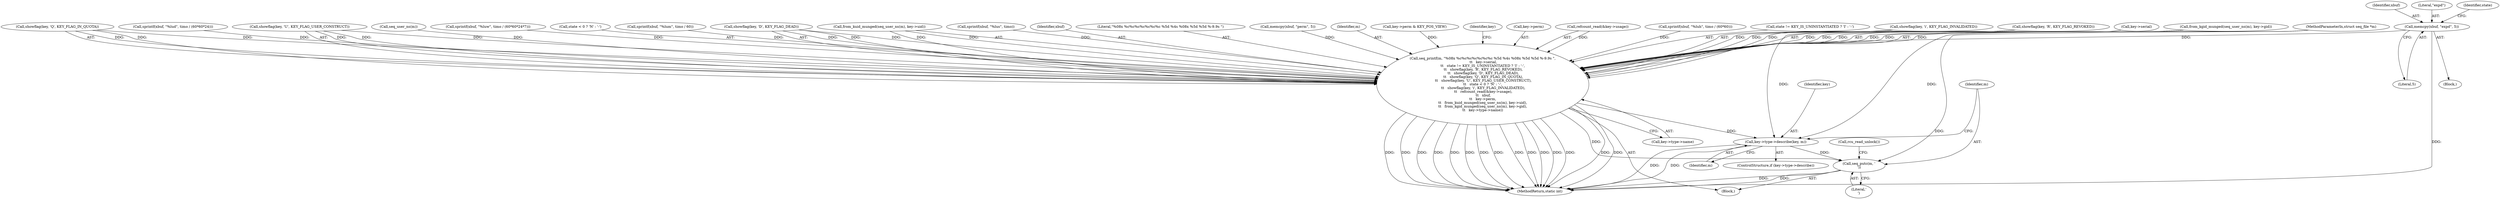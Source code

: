 digraph "0_linux_363b02dab09b3226f3bd1420dad9c72b79a42a76_12@API" {
"1000187" [label="(Call,memcpy(xbuf, \"expd\", 5))"];
"1000279" [label="(Call,seq_printf(m, \"%08x %c%c%c%c%c%c%c %5d %4s %08x %5d %5d %-9.9s \",\n \t\t   key->serial,\n\t\t   state != KEY_IS_UNINSTANTIATED ? 'I' : '-',\n \t\t   showflag(key, 'R', KEY_FLAG_REVOKED),\n \t\t   showflag(key, 'D', KEY_FLAG_DEAD),\n \t\t   showflag(key, 'Q', KEY_FLAG_IN_QUOTA),\n \t\t   showflag(key, 'U', KEY_FLAG_USER_CONSTRUCT),\n\t\t   state < 0 ? 'N' : '-',\n \t\t   showflag(key, 'i', KEY_FLAG_INVALIDATED),\n \t\t   refcount_read(&key->usage),\n \t\t   xbuf,\n\t\t   key->perm,\n\t\t   from_kuid_munged(seq_user_ns(m), key->uid),\n\t\t   from_kgid_munged(seq_user_ns(m), key->gid),\n\t\t   key->type->name))"];
"1000349" [label="(Call,key->type->describe(key, m))"];
"1000352" [label="(Call,seq_putc(m, '\n'))"];
"1000299" [label="(Call,showflag(key, 'Q', KEY_FLAG_IN_QUOTA))"];
"1000251" [label="(Call,sprintf(xbuf, \"%lud\", timo / (60*60*24)))"];
"1000358" [label="(MethodReturn,static int)"];
"1000303" [label="(Call,showflag(key, 'U', KEY_FLAG_USER_CONSTRUCT))"];
"1000333" [label="(Call,seq_user_ns(m))"];
"1000186" [label="(Block,)"];
"1000262" [label="(Call,sprintf(xbuf, \"%luw\", timo / (60*60*24*7)))"];
"1000350" [label="(Identifier,key)"];
"1000349" [label="(Call,key->type->describe(key, m))"];
"1000307" [label="(Call,state < 0 ? 'N' : '-')"];
"1000217" [label="(Call,sprintf(xbuf, \"%lum\", timo / 60))"];
"1000352" [label="(Call,seq_putc(m, '\n'))"];
"1000295" [label="(Call,showflag(key, 'D', KEY_FLAG_DEAD))"];
"1000326" [label="(Call,from_kuid_munged(seq_user_ns(m), key->uid))"];
"1000206" [label="(Call,sprintf(xbuf, \"%lus\", timo))"];
"1000338" [label="(Call,key->type->name)"];
"1000104" [label="(MethodParameterIn,struct seq_file *m)"];
"1000322" [label="(Identifier,xbuf)"];
"1000190" [label="(Literal,5)"];
"1000188" [label="(Identifier,xbuf)"];
"1000281" [label="(Literal,\"%08x %c%c%c%c%c%c%c %5d %4s %08x %5d %5d %-9.9s \")"];
"1000173" [label="(Call,memcpy(xbuf, \"perm\", 5))"];
"1000280" [label="(Identifier,m)"];
"1000189" [label="(Literal,\"expd\")"];
"1000279" [label="(Call,seq_printf(m, \"%08x %c%c%c%c%c%c%c %5d %4s %08x %5d %5d %-9.9s \",\n \t\t   key->serial,\n\t\t   state != KEY_IS_UNINSTANTIATED ? 'I' : '-',\n \t\t   showflag(key, 'R', KEY_FLAG_REVOKED),\n \t\t   showflag(key, 'D', KEY_FLAG_DEAD),\n \t\t   showflag(key, 'Q', KEY_FLAG_IN_QUOTA),\n \t\t   showflag(key, 'U', KEY_FLAG_USER_CONSTRUCT),\n\t\t   state < 0 ? 'N' : '-',\n \t\t   showflag(key, 'i', KEY_FLAG_INVALIDATED),\n \t\t   refcount_read(&key->usage),\n \t\t   xbuf,\n\t\t   key->perm,\n\t\t   from_kuid_munged(seq_user_ns(m), key->uid),\n\t\t   from_kgid_munged(seq_user_ns(m), key->gid),\n\t\t   key->type->name))"];
"1000125" [label="(Call,key->perm & KEY_POS_VIEW)"];
"1000343" [label="(ControlStructure,if (key->type->describe))"];
"1000355" [label="(Call,rcu_read_unlock())"];
"1000346" [label="(Identifier,key)"];
"1000323" [label="(Call,key->perm)"];
"1000317" [label="(Call,refcount_read(&key->usage))"];
"1000275" [label="(Identifier,state)"];
"1000232" [label="(Call,sprintf(xbuf, \"%luh\", timo / (60*60)))"];
"1000285" [label="(Call,state != KEY_IS_UNINSTANTIATED ? 'I' : '-')"];
"1000313" [label="(Call,showflag(key, 'i', KEY_FLAG_INVALIDATED))"];
"1000291" [label="(Call,showflag(key, 'R', KEY_FLAG_REVOKED))"];
"1000354" [label="(Literal,'\n')"];
"1000282" [label="(Call,key->serial)"];
"1000332" [label="(Call,from_kgid_munged(seq_user_ns(m), key->gid))"];
"1000353" [label="(Identifier,m)"];
"1000351" [label="(Identifier,m)"];
"1000106" [label="(Block,)"];
"1000187" [label="(Call,memcpy(xbuf, \"expd\", 5))"];
"1000187" -> "1000186"  [label="AST: "];
"1000187" -> "1000190"  [label="CFG: "];
"1000188" -> "1000187"  [label="AST: "];
"1000189" -> "1000187"  [label="AST: "];
"1000190" -> "1000187"  [label="AST: "];
"1000275" -> "1000187"  [label="CFG: "];
"1000187" -> "1000358"  [label="DDG: "];
"1000187" -> "1000279"  [label="DDG: "];
"1000279" -> "1000106"  [label="AST: "];
"1000279" -> "1000338"  [label="CFG: "];
"1000280" -> "1000279"  [label="AST: "];
"1000281" -> "1000279"  [label="AST: "];
"1000282" -> "1000279"  [label="AST: "];
"1000285" -> "1000279"  [label="AST: "];
"1000291" -> "1000279"  [label="AST: "];
"1000295" -> "1000279"  [label="AST: "];
"1000299" -> "1000279"  [label="AST: "];
"1000303" -> "1000279"  [label="AST: "];
"1000307" -> "1000279"  [label="AST: "];
"1000313" -> "1000279"  [label="AST: "];
"1000317" -> "1000279"  [label="AST: "];
"1000322" -> "1000279"  [label="AST: "];
"1000323" -> "1000279"  [label="AST: "];
"1000326" -> "1000279"  [label="AST: "];
"1000332" -> "1000279"  [label="AST: "];
"1000338" -> "1000279"  [label="AST: "];
"1000346" -> "1000279"  [label="CFG: "];
"1000279" -> "1000358"  [label="DDG: "];
"1000279" -> "1000358"  [label="DDG: "];
"1000279" -> "1000358"  [label="DDG: "];
"1000279" -> "1000358"  [label="DDG: "];
"1000279" -> "1000358"  [label="DDG: "];
"1000279" -> "1000358"  [label="DDG: "];
"1000279" -> "1000358"  [label="DDG: "];
"1000279" -> "1000358"  [label="DDG: "];
"1000279" -> "1000358"  [label="DDG: "];
"1000279" -> "1000358"  [label="DDG: "];
"1000279" -> "1000358"  [label="DDG: "];
"1000279" -> "1000358"  [label="DDG: "];
"1000279" -> "1000358"  [label="DDG: "];
"1000279" -> "1000358"  [label="DDG: "];
"1000279" -> "1000358"  [label="DDG: "];
"1000333" -> "1000279"  [label="DDG: "];
"1000104" -> "1000279"  [label="DDG: "];
"1000291" -> "1000279"  [label="DDG: "];
"1000291" -> "1000279"  [label="DDG: "];
"1000291" -> "1000279"  [label="DDG: "];
"1000295" -> "1000279"  [label="DDG: "];
"1000295" -> "1000279"  [label="DDG: "];
"1000295" -> "1000279"  [label="DDG: "];
"1000299" -> "1000279"  [label="DDG: "];
"1000299" -> "1000279"  [label="DDG: "];
"1000299" -> "1000279"  [label="DDG: "];
"1000303" -> "1000279"  [label="DDG: "];
"1000303" -> "1000279"  [label="DDG: "];
"1000303" -> "1000279"  [label="DDG: "];
"1000313" -> "1000279"  [label="DDG: "];
"1000313" -> "1000279"  [label="DDG: "];
"1000313" -> "1000279"  [label="DDG: "];
"1000317" -> "1000279"  [label="DDG: "];
"1000232" -> "1000279"  [label="DDG: "];
"1000251" -> "1000279"  [label="DDG: "];
"1000206" -> "1000279"  [label="DDG: "];
"1000173" -> "1000279"  [label="DDG: "];
"1000217" -> "1000279"  [label="DDG: "];
"1000262" -> "1000279"  [label="DDG: "];
"1000125" -> "1000279"  [label="DDG: "];
"1000326" -> "1000279"  [label="DDG: "];
"1000326" -> "1000279"  [label="DDG: "];
"1000332" -> "1000279"  [label="DDG: "];
"1000332" -> "1000279"  [label="DDG: "];
"1000279" -> "1000349"  [label="DDG: "];
"1000279" -> "1000352"  [label="DDG: "];
"1000349" -> "1000343"  [label="AST: "];
"1000349" -> "1000351"  [label="CFG: "];
"1000350" -> "1000349"  [label="AST: "];
"1000351" -> "1000349"  [label="AST: "];
"1000353" -> "1000349"  [label="CFG: "];
"1000349" -> "1000358"  [label="DDG: "];
"1000349" -> "1000358"  [label="DDG: "];
"1000313" -> "1000349"  [label="DDG: "];
"1000104" -> "1000349"  [label="DDG: "];
"1000349" -> "1000352"  [label="DDG: "];
"1000352" -> "1000106"  [label="AST: "];
"1000352" -> "1000354"  [label="CFG: "];
"1000353" -> "1000352"  [label="AST: "];
"1000354" -> "1000352"  [label="AST: "];
"1000355" -> "1000352"  [label="CFG: "];
"1000352" -> "1000358"  [label="DDG: "];
"1000352" -> "1000358"  [label="DDG: "];
"1000104" -> "1000352"  [label="DDG: "];
}
